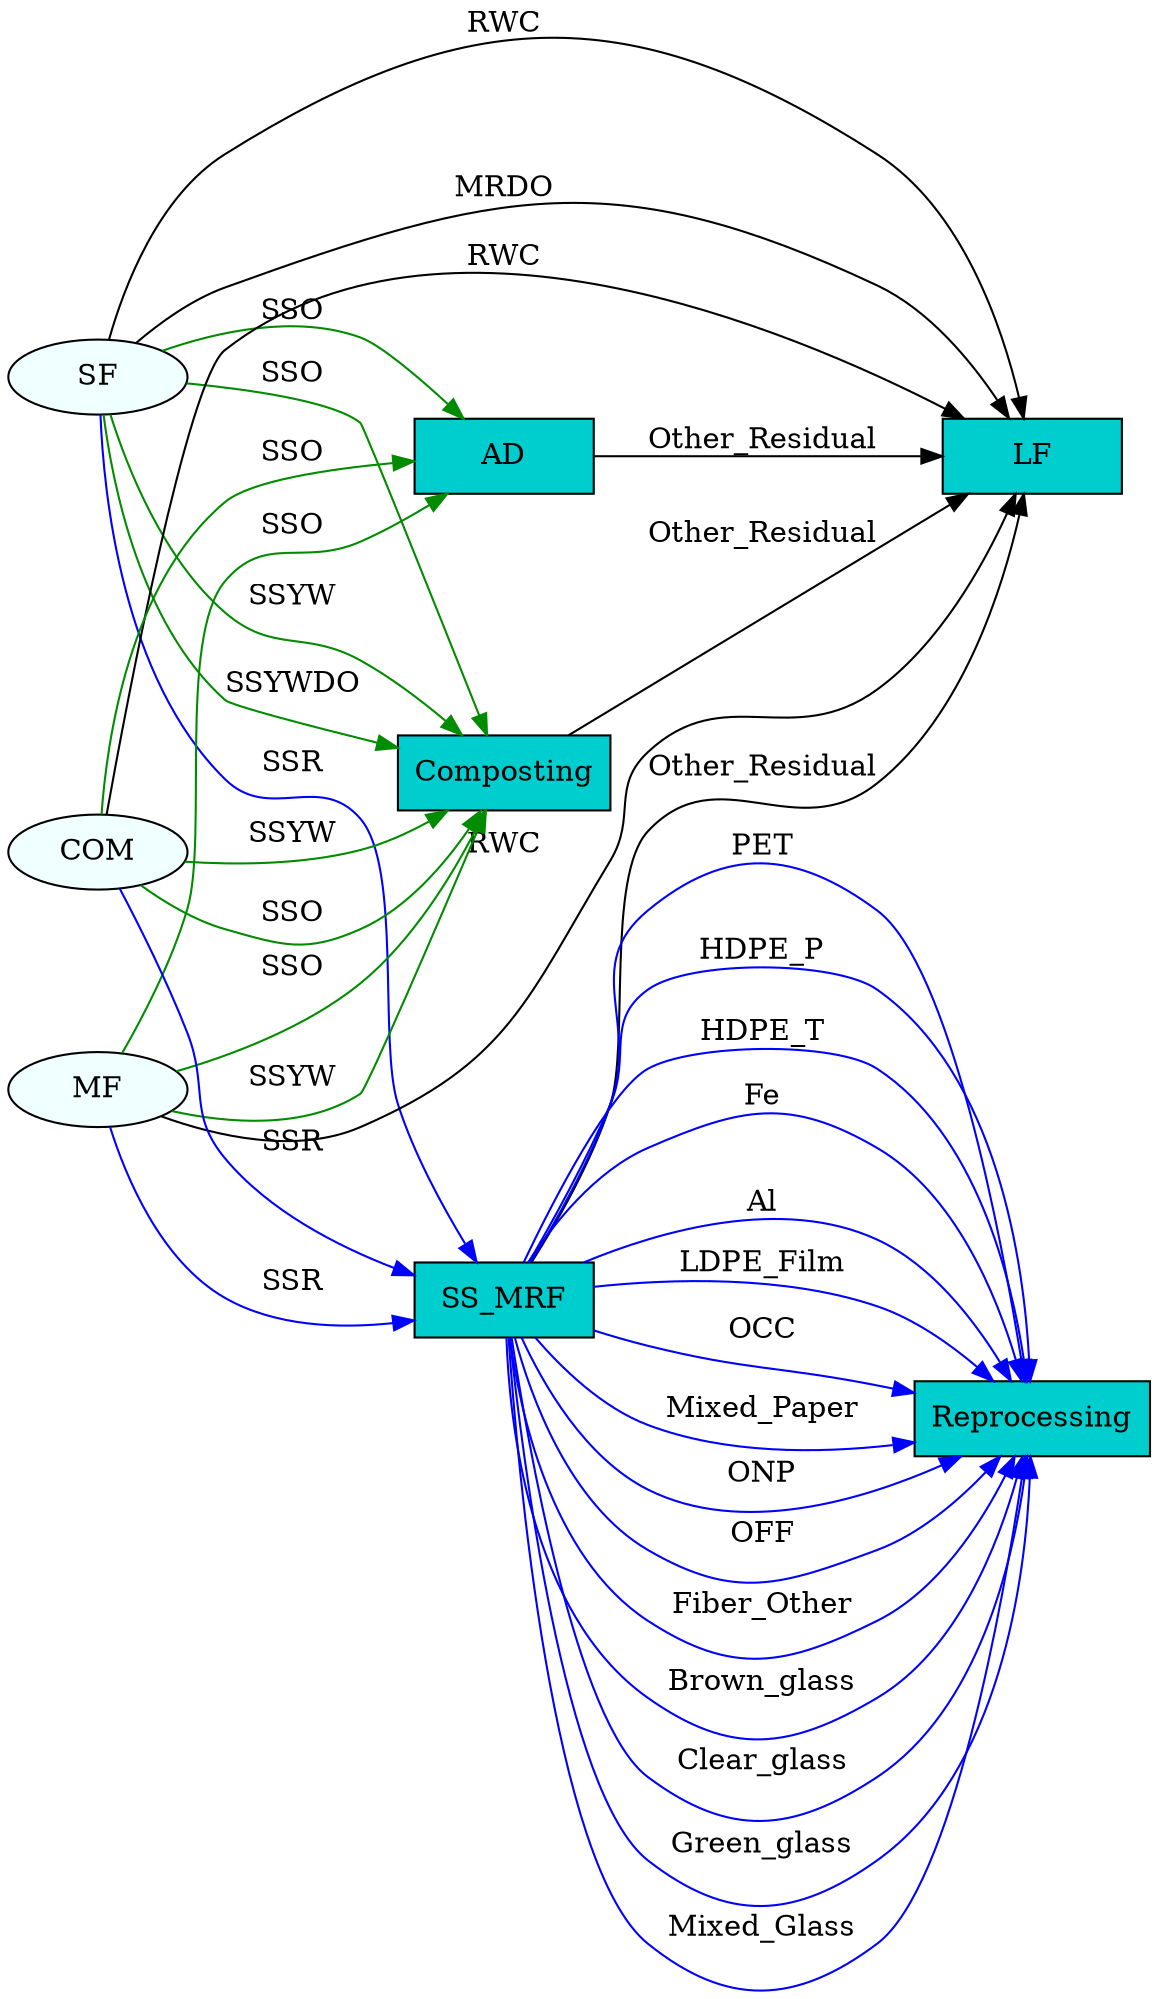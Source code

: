 digraph SWM_network_optimization {
	graph [rankdir=LR]
	LF [fillcolor=cyan3 shape=rectangle style=filled width=1.2]
	Composting [fillcolor=cyan3 shape=rectangle style=filled width=1.2]
	AD [fillcolor=cyan3 shape=rectangle style=filled width=1.2]
	SS_MRF [fillcolor=cyan3 shape=rectangle style=filled width=1.2]
	Reprocessing [fillcolor=cyan3 shape=rectangle style=filled width=1.2]
	SF [fillcolor=azure shape=oval style=filled width=1.2]
	MF [fillcolor=azure shape=oval style=filled width=1.2]
	COM [fillcolor=azure shape=oval style=filled width=1.2]
	SF -> Composting [label=SSO color=green4]
	SF -> AD [label=SSO color=green4]
	MF -> Composting [label=SSO color=green4]
	MF -> AD [label=SSO color=green4]
	COM -> Composting [label=SSO color=green4]
	COM -> AD [label=SSO color=green4]
	Composting -> LF [label=Other_Residual color=black]
	AD -> LF [label=Other_Residual color=black]
	SS_MRF -> LF [label=Other_Residual color=black]
	SS_MRF -> Reprocessing [label=LDPE_Film color=blue]
	SS_MRF -> Reprocessing [label=OCC color=blue]
	SS_MRF -> Reprocessing [label=Mixed_Paper color=blue]
	SS_MRF -> Reprocessing [label=ONP color=blue]
	SS_MRF -> Reprocessing [label=OFF color=blue]
	SS_MRF -> Reprocessing [label=Fiber_Other color=blue]
	SS_MRF -> Reprocessing [label=Brown_glass color=blue]
	SS_MRF -> Reprocessing [label=Clear_glass color=blue]
	SS_MRF -> Reprocessing [label=Green_glass color=blue]
	SS_MRF -> Reprocessing [label=Mixed_Glass color=blue]
	SS_MRF -> Reprocessing [label=PET color=blue]
	SS_MRF -> Reprocessing [label=HDPE_P color=blue]
	SS_MRF -> Reprocessing [label=HDPE_T color=blue]
	SS_MRF -> Reprocessing [label=Fe color=blue]
	SS_MRF -> Reprocessing [label=Al color=blue]
	SF -> LF [label=RWC color=black]
	SF -> SS_MRF [label=SSR color=blue]
	SF -> Composting [label=SSYW color=green4]
	SF -> LF [label=MRDO color=black]
	SF -> Composting [label=SSYWDO color=green4]
	MF -> LF [label=RWC color=black]
	MF -> SS_MRF [label=SSR color=blue]
	MF -> Composting [label=SSYW color=green4]
	COM -> LF [label=RWC color=black]
	COM -> SS_MRF [label=SSR color=blue]
	COM -> Composting [label=SSYW color=green4]
}

